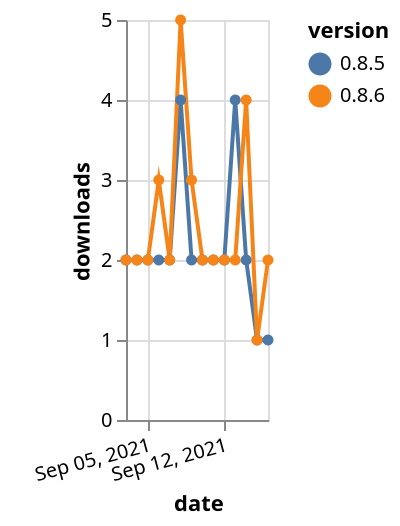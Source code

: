 {"$schema": "https://vega.github.io/schema/vega-lite/v5.json", "description": "A simple bar chart with embedded data.", "data": {"values": [{"date": "2021-09-03", "total": 2159, "delta": 2, "version": "0.8.5"}, {"date": "2021-09-04", "total": 2161, "delta": 2, "version": "0.8.5"}, {"date": "2021-09-05", "total": 2163, "delta": 2, "version": "0.8.5"}, {"date": "2021-09-06", "total": 2165, "delta": 2, "version": "0.8.5"}, {"date": "2021-09-07", "total": 2167, "delta": 2, "version": "0.8.5"}, {"date": "2021-09-08", "total": 2171, "delta": 4, "version": "0.8.5"}, {"date": "2021-09-09", "total": 2173, "delta": 2, "version": "0.8.5"}, {"date": "2021-09-10", "total": 2175, "delta": 2, "version": "0.8.5"}, {"date": "2021-09-11", "total": 2177, "delta": 2, "version": "0.8.5"}, {"date": "2021-09-12", "total": 2179, "delta": 2, "version": "0.8.5"}, {"date": "2021-09-13", "total": 2183, "delta": 4, "version": "0.8.5"}, {"date": "2021-09-14", "total": 2185, "delta": 2, "version": "0.8.5"}, {"date": "2021-09-15", "total": 2186, "delta": 1, "version": "0.8.5"}, {"date": "2021-09-16", "total": 2187, "delta": 1, "version": "0.8.5"}, {"date": "2021-09-03", "total": 1883, "delta": 2, "version": "0.8.6"}, {"date": "2021-09-04", "total": 1885, "delta": 2, "version": "0.8.6"}, {"date": "2021-09-05", "total": 1887, "delta": 2, "version": "0.8.6"}, {"date": "2021-09-06", "total": 1890, "delta": 3, "version": "0.8.6"}, {"date": "2021-09-07", "total": 1892, "delta": 2, "version": "0.8.6"}, {"date": "2021-09-08", "total": 1897, "delta": 5, "version": "0.8.6"}, {"date": "2021-09-09", "total": 1900, "delta": 3, "version": "0.8.6"}, {"date": "2021-09-10", "total": 1902, "delta": 2, "version": "0.8.6"}, {"date": "2021-09-11", "total": 1904, "delta": 2, "version": "0.8.6"}, {"date": "2021-09-12", "total": 1906, "delta": 2, "version": "0.8.6"}, {"date": "2021-09-13", "total": 1908, "delta": 2, "version": "0.8.6"}, {"date": "2021-09-14", "total": 1912, "delta": 4, "version": "0.8.6"}, {"date": "2021-09-15", "total": 1913, "delta": 1, "version": "0.8.6"}, {"date": "2021-09-16", "total": 1915, "delta": 2, "version": "0.8.6"}]}, "width": "container", "mark": {"type": "line", "point": {"filled": true}}, "encoding": {"x": {"field": "date", "type": "temporal", "timeUnit": "yearmonthdate", "title": "date", "axis": {"labelAngle": -15}}, "y": {"field": "delta", "type": "quantitative", "title": "downloads"}, "color": {"field": "version", "type": "nominal"}, "tooltip": {"field": "delta"}}}